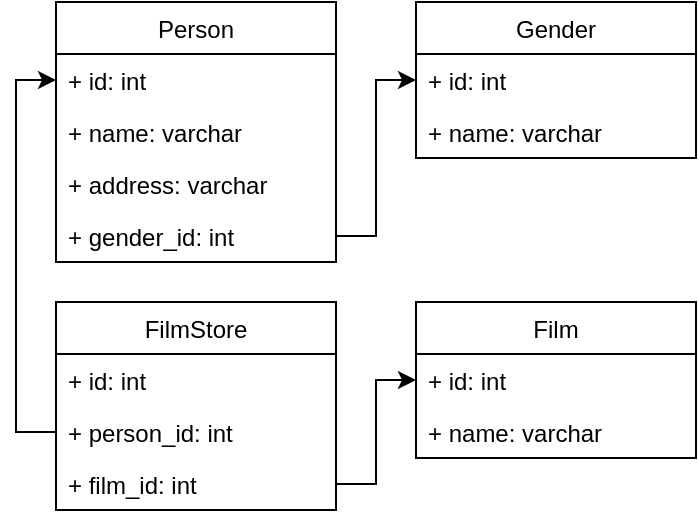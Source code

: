 <mxfile version="20.3.7" type="github"><diagram id="VoocxlQgnunAZLPm5JOA" name="Страница 1"><mxGraphModel dx="1209" dy="674" grid="1" gridSize="10" guides="1" tooltips="1" connect="1" arrows="1" fold="1" page="1" pageScale="1" pageWidth="827" pageHeight="1169" math="0" shadow="0"><root><mxCell id="0"/><mxCell id="1" parent="0"/><mxCell id="sQHA9Vl2KCOC3HXmQYDG-1" value="Person" style="swimlane;fontStyle=0;childLayout=stackLayout;horizontal=1;startSize=26;fillColor=none;horizontalStack=0;resizeParent=1;resizeParentMax=0;resizeLast=0;collapsible=1;marginBottom=0;" vertex="1" parent="1"><mxGeometry x="60" y="70" width="140" height="130" as="geometry"/></mxCell><mxCell id="sQHA9Vl2KCOC3HXmQYDG-2" value="+ id: int" style="text;strokeColor=none;fillColor=none;align=left;verticalAlign=top;spacingLeft=4;spacingRight=4;overflow=hidden;rotatable=0;points=[[0,0.5],[1,0.5]];portConstraint=eastwest;" vertex="1" parent="sQHA9Vl2KCOC3HXmQYDG-1"><mxGeometry y="26" width="140" height="26" as="geometry"/></mxCell><mxCell id="sQHA9Vl2KCOC3HXmQYDG-3" value="+ name: varchar" style="text;strokeColor=none;fillColor=none;align=left;verticalAlign=top;spacingLeft=4;spacingRight=4;overflow=hidden;rotatable=0;points=[[0,0.5],[1,0.5]];portConstraint=eastwest;" vertex="1" parent="sQHA9Vl2KCOC3HXmQYDG-1"><mxGeometry y="52" width="140" height="26" as="geometry"/></mxCell><mxCell id="sQHA9Vl2KCOC3HXmQYDG-4" value="+ address: varchar" style="text;strokeColor=none;fillColor=none;align=left;verticalAlign=top;spacingLeft=4;spacingRight=4;overflow=hidden;rotatable=0;points=[[0,0.5],[1,0.5]];portConstraint=eastwest;" vertex="1" parent="sQHA9Vl2KCOC3HXmQYDG-1"><mxGeometry y="78" width="140" height="26" as="geometry"/></mxCell><mxCell id="sQHA9Vl2KCOC3HXmQYDG-9" value="+ gender_id: int" style="text;strokeColor=none;fillColor=none;align=left;verticalAlign=top;spacingLeft=4;spacingRight=4;overflow=hidden;rotatable=0;points=[[0,0.5],[1,0.5]];portConstraint=eastwest;" vertex="1" parent="sQHA9Vl2KCOC3HXmQYDG-1"><mxGeometry y="104" width="140" height="26" as="geometry"/></mxCell><mxCell id="sQHA9Vl2KCOC3HXmQYDG-5" value="Gender" style="swimlane;fontStyle=0;childLayout=stackLayout;horizontal=1;startSize=26;fillColor=none;horizontalStack=0;resizeParent=1;resizeParentMax=0;resizeLast=0;collapsible=1;marginBottom=0;" vertex="1" parent="1"><mxGeometry x="240" y="70" width="140" height="78" as="geometry"/></mxCell><mxCell id="sQHA9Vl2KCOC3HXmQYDG-6" value="+ id: int" style="text;strokeColor=none;fillColor=none;align=left;verticalAlign=top;spacingLeft=4;spacingRight=4;overflow=hidden;rotatable=0;points=[[0,0.5],[1,0.5]];portConstraint=eastwest;" vertex="1" parent="sQHA9Vl2KCOC3HXmQYDG-5"><mxGeometry y="26" width="140" height="26" as="geometry"/></mxCell><mxCell id="sQHA9Vl2KCOC3HXmQYDG-7" value="+ name: varchar" style="text;strokeColor=none;fillColor=none;align=left;verticalAlign=top;spacingLeft=4;spacingRight=4;overflow=hidden;rotatable=0;points=[[0,0.5],[1,0.5]];portConstraint=eastwest;" vertex="1" parent="sQHA9Vl2KCOC3HXmQYDG-5"><mxGeometry y="52" width="140" height="26" as="geometry"/></mxCell><mxCell id="sQHA9Vl2KCOC3HXmQYDG-10" style="edgeStyle=orthogonalEdgeStyle;rounded=0;orthogonalLoop=1;jettySize=auto;html=1;exitX=1;exitY=0.5;exitDx=0;exitDy=0;entryX=0;entryY=0.5;entryDx=0;entryDy=0;" edge="1" parent="1" source="sQHA9Vl2KCOC3HXmQYDG-9" target="sQHA9Vl2KCOC3HXmQYDG-6"><mxGeometry relative="1" as="geometry"/></mxCell><mxCell id="sQHA9Vl2KCOC3HXmQYDG-11" value="FilmStore" style="swimlane;fontStyle=0;childLayout=stackLayout;horizontal=1;startSize=26;fillColor=none;horizontalStack=0;resizeParent=1;resizeParentMax=0;resizeLast=0;collapsible=1;marginBottom=0;" vertex="1" parent="1"><mxGeometry x="60" y="220" width="140" height="104" as="geometry"/></mxCell><mxCell id="sQHA9Vl2KCOC3HXmQYDG-12" value="+ id: int" style="text;strokeColor=none;fillColor=none;align=left;verticalAlign=top;spacingLeft=4;spacingRight=4;overflow=hidden;rotatable=0;points=[[0,0.5],[1,0.5]];portConstraint=eastwest;" vertex="1" parent="sQHA9Vl2KCOC3HXmQYDG-11"><mxGeometry y="26" width="140" height="26" as="geometry"/></mxCell><mxCell id="sQHA9Vl2KCOC3HXmQYDG-13" value="+ person_id: int" style="text;strokeColor=none;fillColor=none;align=left;verticalAlign=top;spacingLeft=4;spacingRight=4;overflow=hidden;rotatable=0;points=[[0,0.5],[1,0.5]];portConstraint=eastwest;" vertex="1" parent="sQHA9Vl2KCOC3HXmQYDG-11"><mxGeometry y="52" width="140" height="26" as="geometry"/></mxCell><mxCell id="sQHA9Vl2KCOC3HXmQYDG-14" value="+ film_id: int" style="text;strokeColor=none;fillColor=none;align=left;verticalAlign=top;spacingLeft=4;spacingRight=4;overflow=hidden;rotatable=0;points=[[0,0.5],[1,0.5]];portConstraint=eastwest;" vertex="1" parent="sQHA9Vl2KCOC3HXmQYDG-11"><mxGeometry y="78" width="140" height="26" as="geometry"/></mxCell><mxCell id="sQHA9Vl2KCOC3HXmQYDG-15" value="Film" style="swimlane;fontStyle=0;childLayout=stackLayout;horizontal=1;startSize=26;fillColor=none;horizontalStack=0;resizeParent=1;resizeParentMax=0;resizeLast=0;collapsible=1;marginBottom=0;" vertex="1" parent="1"><mxGeometry x="240" y="220" width="140" height="78" as="geometry"/></mxCell><mxCell id="sQHA9Vl2KCOC3HXmQYDG-16" value="+ id: int" style="text;strokeColor=none;fillColor=none;align=left;verticalAlign=top;spacingLeft=4;spacingRight=4;overflow=hidden;rotatable=0;points=[[0,0.5],[1,0.5]];portConstraint=eastwest;" vertex="1" parent="sQHA9Vl2KCOC3HXmQYDG-15"><mxGeometry y="26" width="140" height="26" as="geometry"/></mxCell><mxCell id="sQHA9Vl2KCOC3HXmQYDG-17" value="+ name: varchar" style="text;strokeColor=none;fillColor=none;align=left;verticalAlign=top;spacingLeft=4;spacingRight=4;overflow=hidden;rotatable=0;points=[[0,0.5],[1,0.5]];portConstraint=eastwest;" vertex="1" parent="sQHA9Vl2KCOC3HXmQYDG-15"><mxGeometry y="52" width="140" height="26" as="geometry"/></mxCell><mxCell id="sQHA9Vl2KCOC3HXmQYDG-19" style="edgeStyle=orthogonalEdgeStyle;rounded=0;orthogonalLoop=1;jettySize=auto;html=1;exitX=1;exitY=0.5;exitDx=0;exitDy=0;entryX=0;entryY=0.5;entryDx=0;entryDy=0;" edge="1" parent="1" source="sQHA9Vl2KCOC3HXmQYDG-14" target="sQHA9Vl2KCOC3HXmQYDG-16"><mxGeometry relative="1" as="geometry"/></mxCell><mxCell id="sQHA9Vl2KCOC3HXmQYDG-20" style="edgeStyle=orthogonalEdgeStyle;rounded=0;orthogonalLoop=1;jettySize=auto;html=1;exitX=0;exitY=0.5;exitDx=0;exitDy=0;entryX=0;entryY=0.5;entryDx=0;entryDy=0;" edge="1" parent="1" source="sQHA9Vl2KCOC3HXmQYDG-13" target="sQHA9Vl2KCOC3HXmQYDG-2"><mxGeometry relative="1" as="geometry"/></mxCell></root></mxGraphModel></diagram></mxfile>